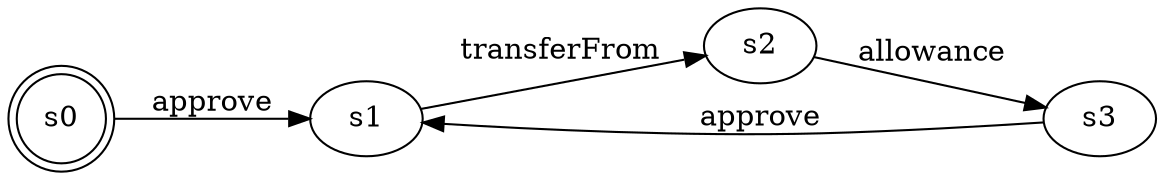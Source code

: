 digraph seq { 
  rankdir="LR"
  s0 [ shape="doublecircle" ]
  s0->s1 [
    label= "approve"
  ] ;
  s1->s2 [
    label= "transferFrom"
  ] ;
  s2->s3 [
    label= "allowance"
  ] ;
  s3->s1 [
    label= "approve"
  ] ;
}

